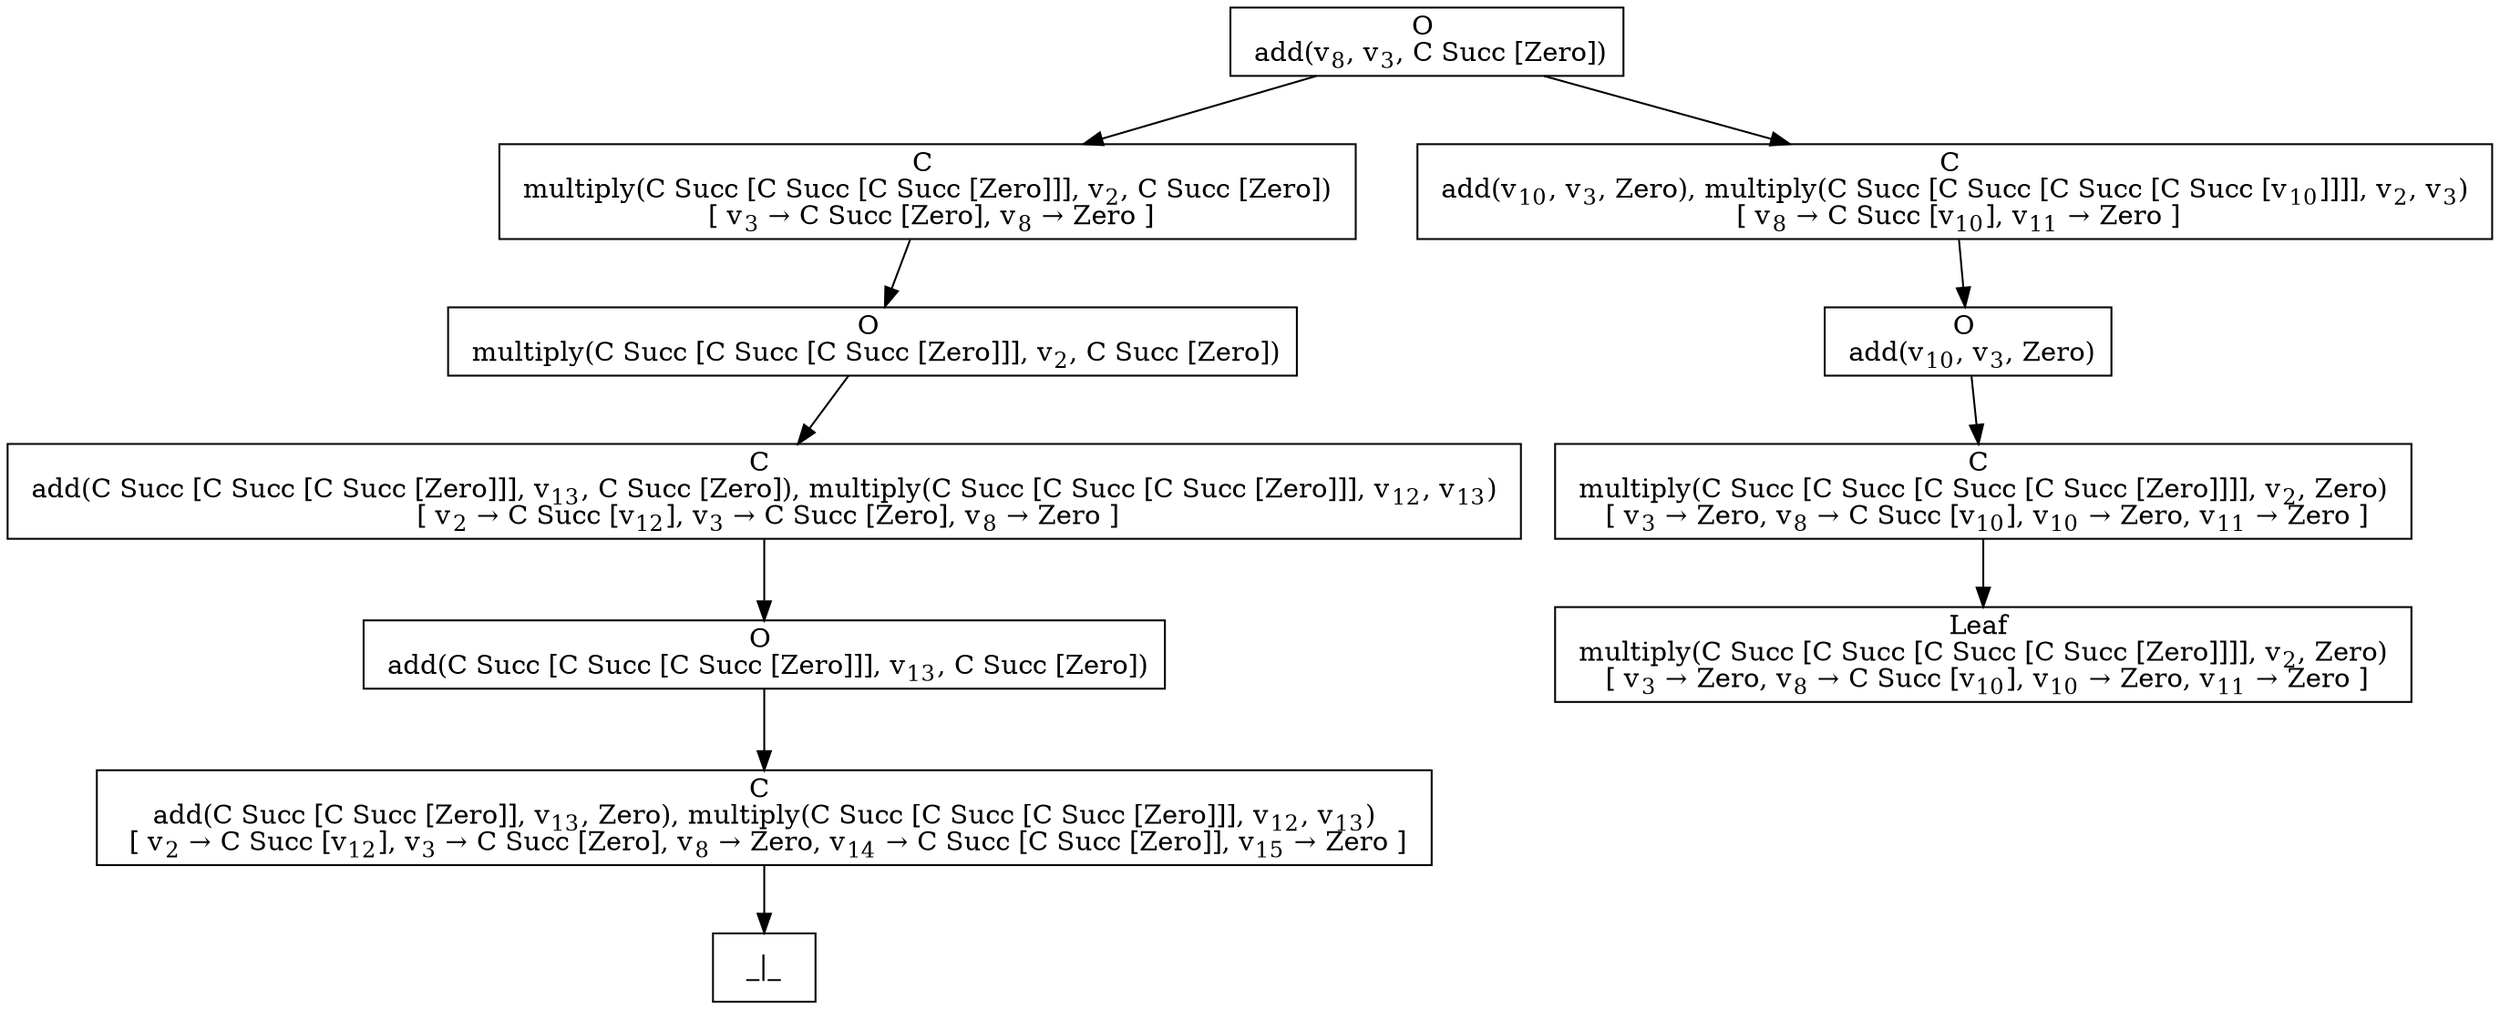 digraph {
    graph [rankdir=TB
          ,bgcolor=transparent];
    node [shape=box
         ,fillcolor=white
         ,style=filled];
    0 [label=<O <BR/> add(v<SUB>8</SUB>, v<SUB>3</SUB>, C Succ [Zero])>];
    1 [label=<C <BR/> multiply(C Succ [C Succ [C Succ [Zero]]], v<SUB>2</SUB>, C Succ [Zero]) <BR/>  [ v<SUB>3</SUB> &rarr; C Succ [Zero], v<SUB>8</SUB> &rarr; Zero ] >];
    2 [label=<C <BR/> add(v<SUB>10</SUB>, v<SUB>3</SUB>, Zero), multiply(C Succ [C Succ [C Succ [C Succ [v<SUB>10</SUB>]]]], v<SUB>2</SUB>, v<SUB>3</SUB>) <BR/>  [ v<SUB>8</SUB> &rarr; C Succ [v<SUB>10</SUB>], v<SUB>11</SUB> &rarr; Zero ] >];
    3 [label=<O <BR/> multiply(C Succ [C Succ [C Succ [Zero]]], v<SUB>2</SUB>, C Succ [Zero])>];
    4 [label=<C <BR/> add(C Succ [C Succ [C Succ [Zero]]], v<SUB>13</SUB>, C Succ [Zero]), multiply(C Succ [C Succ [C Succ [Zero]]], v<SUB>12</SUB>, v<SUB>13</SUB>) <BR/>  [ v<SUB>2</SUB> &rarr; C Succ [v<SUB>12</SUB>], v<SUB>3</SUB> &rarr; C Succ [Zero], v<SUB>8</SUB> &rarr; Zero ] >];
    5 [label=<O <BR/> add(C Succ [C Succ [C Succ [Zero]]], v<SUB>13</SUB>, C Succ [Zero])>];
    6 [label=<C <BR/> add(C Succ [C Succ [Zero]], v<SUB>13</SUB>, Zero), multiply(C Succ [C Succ [C Succ [Zero]]], v<SUB>12</SUB>, v<SUB>13</SUB>) <BR/>  [ v<SUB>2</SUB> &rarr; C Succ [v<SUB>12</SUB>], v<SUB>3</SUB> &rarr; C Succ [Zero], v<SUB>8</SUB> &rarr; Zero, v<SUB>14</SUB> &rarr; C Succ [C Succ [Zero]], v<SUB>15</SUB> &rarr; Zero ] >];
    7 [label=<_|_>];
    8 [label=<O <BR/> add(v<SUB>10</SUB>, v<SUB>3</SUB>, Zero)>];
    9 [label=<C <BR/> multiply(C Succ [C Succ [C Succ [C Succ [Zero]]]], v<SUB>2</SUB>, Zero) <BR/>  [ v<SUB>3</SUB> &rarr; Zero, v<SUB>8</SUB> &rarr; C Succ [v<SUB>10</SUB>], v<SUB>10</SUB> &rarr; Zero, v<SUB>11</SUB> &rarr; Zero ] >];
    10 [label=<Leaf <BR/> multiply(C Succ [C Succ [C Succ [C Succ [Zero]]]], v<SUB>2</SUB>, Zero) <BR/>  [ v<SUB>3</SUB> &rarr; Zero, v<SUB>8</SUB> &rarr; C Succ [v<SUB>10</SUB>], v<SUB>10</SUB> &rarr; Zero, v<SUB>11</SUB> &rarr; Zero ] >];
    0 -> 1 [label=""];
    0 -> 2 [label=""];
    1 -> 3 [label=""];
    2 -> 8 [label=""];
    3 -> 4 [label=""];
    4 -> 5 [label=""];
    5 -> 6 [label=""];
    6 -> 7 [label=""];
    8 -> 9 [label=""];
    9 -> 10 [label=""];
}